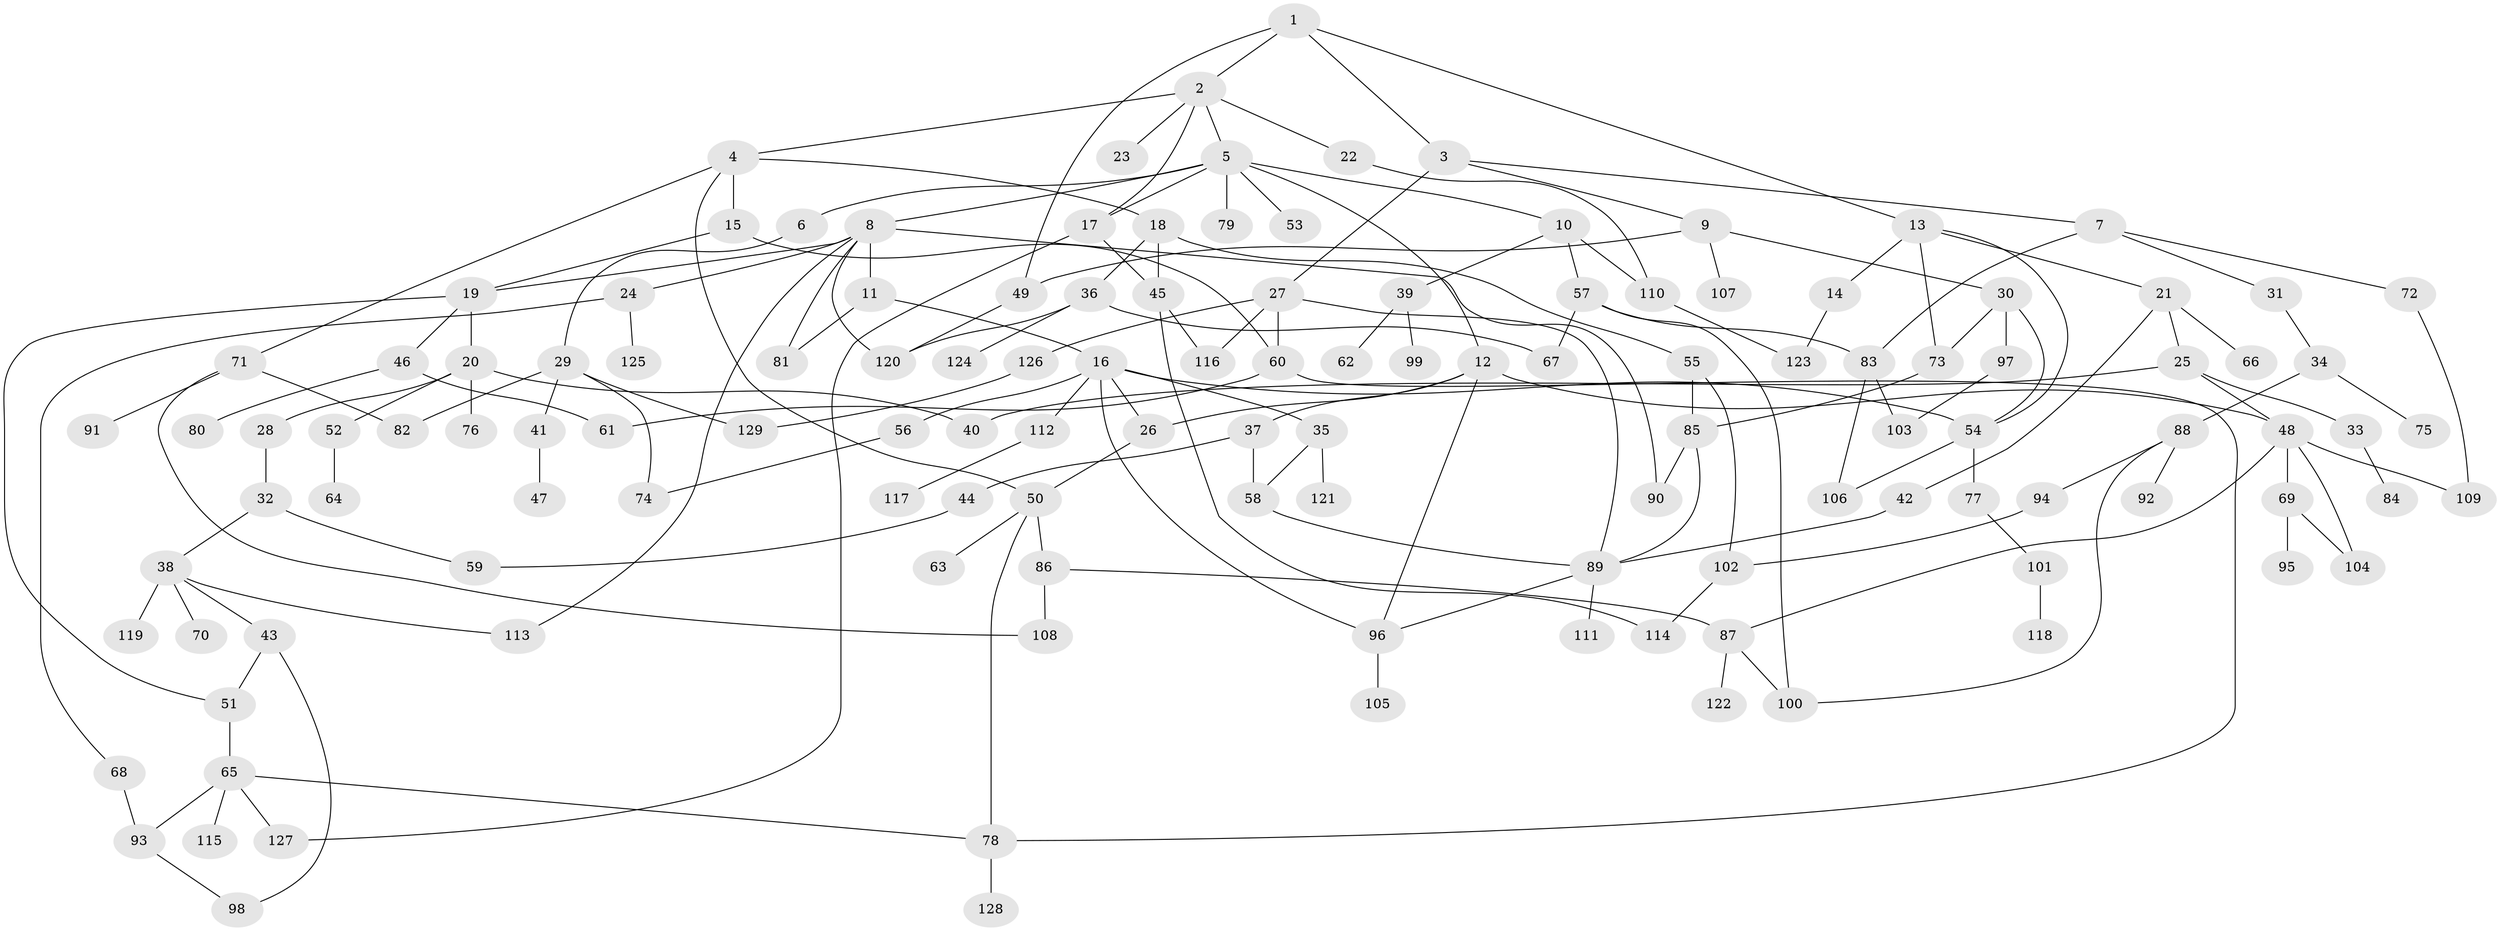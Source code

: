 // coarse degree distribution, {8: 0.02564102564102564, 11: 0.02564102564102564, 5: 0.10256410256410256, 2: 0.1794871794871795, 7: 0.15384615384615385, 3: 0.15384615384615385, 10: 0.02564102564102564, 6: 0.02564102564102564, 4: 0.1282051282051282, 1: 0.1794871794871795}
// Generated by graph-tools (version 1.1) at 2025/49/03/04/25 22:49:13]
// undirected, 129 vertices, 178 edges
graph export_dot {
  node [color=gray90,style=filled];
  1;
  2;
  3;
  4;
  5;
  6;
  7;
  8;
  9;
  10;
  11;
  12;
  13;
  14;
  15;
  16;
  17;
  18;
  19;
  20;
  21;
  22;
  23;
  24;
  25;
  26;
  27;
  28;
  29;
  30;
  31;
  32;
  33;
  34;
  35;
  36;
  37;
  38;
  39;
  40;
  41;
  42;
  43;
  44;
  45;
  46;
  47;
  48;
  49;
  50;
  51;
  52;
  53;
  54;
  55;
  56;
  57;
  58;
  59;
  60;
  61;
  62;
  63;
  64;
  65;
  66;
  67;
  68;
  69;
  70;
  71;
  72;
  73;
  74;
  75;
  76;
  77;
  78;
  79;
  80;
  81;
  82;
  83;
  84;
  85;
  86;
  87;
  88;
  89;
  90;
  91;
  92;
  93;
  94;
  95;
  96;
  97;
  98;
  99;
  100;
  101;
  102;
  103;
  104;
  105;
  106;
  107;
  108;
  109;
  110;
  111;
  112;
  113;
  114;
  115;
  116;
  117;
  118;
  119;
  120;
  121;
  122;
  123;
  124;
  125;
  126;
  127;
  128;
  129;
  1 -- 2;
  1 -- 3;
  1 -- 13;
  1 -- 49;
  2 -- 4;
  2 -- 5;
  2 -- 17;
  2 -- 22;
  2 -- 23;
  3 -- 7;
  3 -- 9;
  3 -- 27;
  4 -- 15;
  4 -- 18;
  4 -- 71;
  4 -- 50;
  5 -- 6;
  5 -- 8;
  5 -- 10;
  5 -- 12;
  5 -- 53;
  5 -- 79;
  5 -- 17;
  6 -- 29;
  7 -- 31;
  7 -- 72;
  7 -- 83;
  8 -- 11;
  8 -- 19;
  8 -- 24;
  8 -- 113;
  8 -- 81;
  8 -- 120;
  8 -- 90;
  9 -- 30;
  9 -- 49;
  9 -- 107;
  10 -- 39;
  10 -- 57;
  10 -- 110;
  11 -- 16;
  11 -- 81;
  12 -- 26;
  12 -- 37;
  12 -- 48;
  12 -- 96;
  13 -- 14;
  13 -- 21;
  13 -- 73;
  13 -- 54;
  14 -- 123;
  15 -- 19;
  15 -- 60;
  16 -- 35;
  16 -- 56;
  16 -- 112;
  16 -- 26;
  16 -- 96;
  16 -- 54;
  17 -- 45;
  17 -- 127;
  18 -- 36;
  18 -- 55;
  18 -- 45;
  19 -- 20;
  19 -- 46;
  19 -- 51;
  20 -- 28;
  20 -- 52;
  20 -- 76;
  20 -- 40;
  21 -- 25;
  21 -- 42;
  21 -- 66;
  22 -- 110;
  24 -- 68;
  24 -- 125;
  25 -- 33;
  25 -- 40;
  25 -- 48;
  26 -- 50;
  27 -- 60;
  27 -- 116;
  27 -- 126;
  27 -- 89;
  28 -- 32;
  29 -- 41;
  29 -- 74;
  29 -- 82;
  29 -- 129;
  30 -- 54;
  30 -- 97;
  30 -- 73;
  31 -- 34;
  32 -- 38;
  32 -- 59;
  33 -- 84;
  34 -- 75;
  34 -- 88;
  35 -- 58;
  35 -- 121;
  36 -- 120;
  36 -- 124;
  36 -- 67;
  37 -- 44;
  37 -- 58;
  38 -- 43;
  38 -- 70;
  38 -- 119;
  38 -- 113;
  39 -- 62;
  39 -- 99;
  41 -- 47;
  42 -- 89;
  43 -- 51;
  43 -- 98;
  44 -- 59;
  45 -- 116;
  45 -- 114;
  46 -- 80;
  46 -- 61;
  48 -- 69;
  48 -- 104;
  48 -- 109;
  48 -- 87;
  49 -- 120;
  50 -- 63;
  50 -- 86;
  50 -- 78;
  51 -- 65;
  52 -- 64;
  54 -- 77;
  54 -- 106;
  55 -- 85;
  55 -- 102;
  56 -- 74;
  57 -- 67;
  57 -- 83;
  57 -- 100;
  58 -- 89;
  60 -- 61;
  60 -- 78;
  65 -- 78;
  65 -- 93;
  65 -- 115;
  65 -- 127;
  68 -- 93;
  69 -- 95;
  69 -- 104;
  71 -- 82;
  71 -- 91;
  71 -- 108;
  72 -- 109;
  73 -- 85;
  77 -- 101;
  78 -- 128;
  83 -- 103;
  83 -- 106;
  85 -- 90;
  85 -- 89;
  86 -- 87;
  86 -- 108;
  87 -- 122;
  87 -- 100;
  88 -- 92;
  88 -- 94;
  88 -- 100;
  89 -- 96;
  89 -- 111;
  93 -- 98;
  94 -- 102;
  96 -- 105;
  97 -- 103;
  101 -- 118;
  102 -- 114;
  110 -- 123;
  112 -- 117;
  126 -- 129;
}
